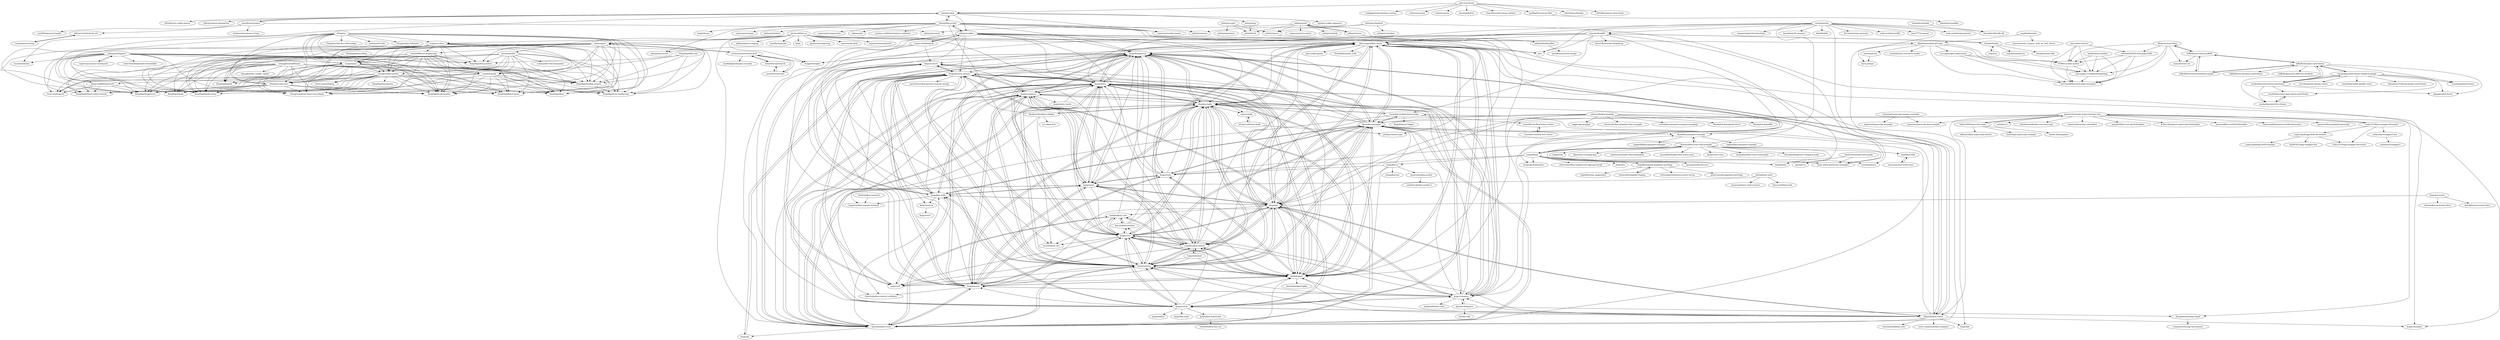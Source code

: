 digraph G {
"shama/gaze" -> "KingNigel/koa2-demo"
"shama/gaze" -> "KingNigel/nodejs-project"
"shama/gaze" -> "i5ting/mongoose-base-user-plugin"
"shama/gaze" -> "KingNigel/node-notes"
"shama/gaze" -> "KingNigel/commander"
"shama/gaze" -> "KingNigel/vue-stepbystep"
"shama/gaze" -> "KingNigel/koa"
"shama/gaze" -> "KingNigel/supertest"
"shama/gaze" -> "i5ting/ava-practice"
"shama/gaze" -> "KingNigel/http-poster"
"shama/gaze" -> "i5ting/nodejs-newbie"
"shama/gaze" -> "malun666/vue-stepbystep"
"shama/gaze" -> "moajs/moa2"
"shama/gaze" -> "xandeer/gank"
"shama/gaze" -> "orchestrator/orchestrator"
"alexmingoia/koa-router" -> "koajs/bodyparser"
"alexmingoia/koa-router" -> "koajs/static"
"alexmingoia/koa-router" -> "koajs/examples" ["e"=1]
"alexmingoia/koa-router" -> "dlau/koa-body"
"alexmingoia/koa-router" -> "koajs/koa" ["e"=1]
"alexmingoia/koa-router" -> "queckezz/koa-views"
"alexmingoia/koa-router" -> "guo-yu/koa-guide" ["e"=1]
"alexmingoia/koa-router" -> "koajs/jwt"
"alexmingoia/koa-router" -> "koajs/session"
"alexmingoia/koa-router" -> "rkusa/koa-passport"
"alexmingoia/koa-router" -> "tj/co" ["e"=1]
"alexmingoia/koa-router" -> "koajs/logger"
"alexmingoia/koa-router" -> "koajs/compose"
"alexmingoia/koa-router" -> "NodeRedis/node_redis" ["e"=1]
"alexmingoia/koa-router" -> "koajs/route"
"tj/consolidate.js" -> "queckezz/koa-views"
"tj/consolidate.js" -> "tj/ejs" ["e"=1]
"tj/consolidate.js" -> "paularmstrong/swig" ["e"=1]
"tj/consolidate.js" -> "tj/co" ["e"=1]
"tj/consolidate.js" -> "alexmingoia/koa-router"
"tj/consolidate.js" -> "isaacs/node-glob" ["e"=1]
"tj/consolidate.js" -> "tj/commander"
"tj/consolidate.js" -> "segmentio/metalsmith" ["e"=1]
"tj/consolidate.js" -> "koajs/static"
"tj/consolidate.js" -> "pillarjs/path-to-regexp" ["e"=1]
"tj/consolidate.js" -> "shama/gaze"
"tj/consolidate.js" -> "avajs/ava-docs"
"tj/consolidate.js" -> "mozilla/nunjucks" ["e"=1]
"tj/consolidate.js" -> "rvagg/through2" ["e"=1]
"tj/consolidate.js" -> "flipxfx/download-git-repo"
"kudos/koa-websocket" -> "b3nsn0w/koa-easy-ws"
"defunctzombie/node-url" -> "Gozala/querystring"
"ZijianHe/koa-router" -> "koajs/bodyparser"
"ZijianHe/koa-router" -> "koajs/router"
"ZijianHe/koa-router" -> "koajs/static"
"ZijianHe/koa-router" -> "koajs/session"
"ZijianHe/koa-router" -> "koajs/jwt"
"ZijianHe/koa-router" -> "dlau/koa-body"
"ZijianHe/koa-router" -> "queckezz/koa-views"
"ZijianHe/koa-router" -> "chenshenhai/koa2-note" ["e"=1]
"ZijianHe/koa-router" -> "koajs/cors"
"ZijianHe/koa-router" -> "koajs/compose"
"ZijianHe/koa-router" -> "koajs/logger"
"ZijianHe/koa-router" -> "koajs/examples" ["e"=1]
"ZijianHe/koa-router" -> "rkusa/koa-passport"
"ZijianHe/koa-router" -> "nuxt-community/koa-template" ["e"=1]
"ZijianHe/koa-router" -> "koajs/koa" ["e"=1]
"jshttp/http-errors" -> "jshttp/http-assert"
"jshttp/http-errors" -> "pillarjs/cookies"
"jshttp/http-errors" -> "express-validator/express-validator" ["e"=1]
"jshttp/http-errors" -> "hapijs/boom" ["e"=1]
"jshttp/http-errors" -> "koajs/cors"
"jshttp/http-errors" -> "expressjs/cookie-parser" ["e"=1]
"jshttp/http-errors" -> "koajs/bodyparser"
"jshttp/http-errors" -> "jshttp/statuses"
"jshttp/http-errors" -> "expressjs/morgan" ["e"=1]
"jshttp/http-errors" -> "alexmingoia/koa-router"
"jshttp/http-errors" -> "koajs/compose"
"jshttp/http-errors" -> "helmetjs/helmet" ["e"=1]
"jshttp/http-errors" -> "expressjs/compression" ["e"=1]
"jshttp/http-errors" -> "jshttp/cookie"
"jshttp/http-errors" -> "sideway/joi" ["e"=1]
"i5ting/vsc" -> "i5ting/nodejs-fullstack" ["e"=1]
"i5ting/vsc" -> "i5ting/nodejs-newbie"
"i5ting/vsc" -> "moajs/moa2"
"i5ting/vsc" -> "i5ting/mongoose-base-user-plugin"
"i5ting/vsc" -> "KingNigel/koa2-demo"
"i5ting/vsc" -> "i5ting/wechat-dev-with-nodejs" ["e"=1]
"i5ting/vsc" -> "KingNigel/node-notes"
"i5ting/vsc" -> "KingNigel/commander"
"i5ting/vsc" -> "i5ting/ava-practice"
"i5ting/vsc" -> "KingNigel/nodejs-project"
"i5ting/vsc" -> "avajs/ava-docs"
"i5ting/vsc" -> "nswbmw/N-club" ["e"=1]
"i5ting/vsc" -> "KingNigel/koa"
"i5ting/vsc" -> "KingNigel/supertest"
"i5ting/vsc" -> "KingNigel/vue-stepbystep"
"dead-horse/node-style-guide" -> "base-n/koa-generator-examples"
"dead-horse/node-style-guide" -> "iojs/iojs-cn" ["e"=1]
"pillarjs/router" -> "pillarjs/finalhandler"
"pillarjs/router" -> "pillarjs/send"
"koajs/static" -> "koajs/bodyparser"
"koajs/static" -> "koajs/mount"
"koajs/static" -> "queckezz/koa-views"
"koajs/static" -> "dlau/koa-body"
"koajs/static" -> "koajs/send"
"koajs/static" -> "alexmingoia/koa-router"
"koajs/static" -> "koajs/session"
"koajs/static" -> "koajs/compress"
"koajs/static" -> "koajs/logger"
"koajs/static" -> "koajs/jwt"
"koajs/static" -> "koajs/compose"
"koajs/static" -> "koajs/router"
"koajs/static" -> "koajs/generic-session"
"koajs/static" -> "ZijianHe/koa-router"
"koajs/static" -> "koajs/cors"
"koajs/jwt" -> "koajs/bodyparser"
"koajs/jwt" -> "rkusa/koa-passport"
"koajs/jwt" -> "koajs/session"
"koajs/jwt" -> "koajs/static"
"koajs/jwt" -> "dlau/koa-body"
"koajs/jwt" -> "alexmingoia/koa-router"
"koajs/jwt" -> "koajs/cors"
"koajs/jwt" -> "koajs/router"
"koajs/jwt" -> "venables/koa-helmet"
"koajs/jwt" -> "koajs/logger"
"koajs/jwt" -> "koajs/koa-redis"
"koajs/jwt" -> "koajs/compose"
"koajs/jwt" -> "ZijianHe/koa-router"
"koajs/jwt" -> "zadzbw/koa2-cors"
"koajs/jwt" -> "koajs/send"
"koajs/send" -> "koajs/static"
"koajs/send" -> "dlau/koa-body"
"koajs/send" -> "koajs/mount"
"koajs/send" -> "koajs/compress"
"koajs/send" -> "koajs/bodyparser"
"koajs/send" -> "koajs/session"
"koajs/send" -> "koajs/generic-session"
"koajs/send" -> "queckezz/koa-views"
"koajs/send" -> "koajs/koa-redis"
"koajs/send" -> "koajs/route"
"koajs/send" -> "koajs/cors"
"koajs/send" -> "koajs/logger"
"koajs/send" -> "koajs/jwt"
"normalize/mz" -> "kevinbeaty/any-promise"
"normalize/mz" -> "tj/co" ["e"=1]
"normalize/mz" -> "node-modules/urllib" ["e"=1]
"normalize/mz" -> "alexmingoia/koa-router"
"normalize/mz" -> "thenables/thenify-all"
"normalize/mz" -> "koajs/static"
"normalize/mz" -> "jmar777/suspend" ["e"=1]
"normalize/mz" -> "visionmedia/co" ["e"=1]
"normalize/mz" -> "node-modules/parameter" ["e"=1]
"normalize/mz" -> "zenparsing/es-function-bind" ["e"=1]
"normalize/mz" -> "tj/node-thunkify"
"normalize/mz" -> "kevinbeaty/fs-promise"
"normalize/mz" -> "queckezz/koa-views"
"normalize/mz" -> "babel/babili" ["e"=1]
"normalize/mz" -> "rkusa/koa-passport-example"
"rkusa/koa-passport" -> "rkusa/koa-passport-example"
"rkusa/koa-passport" -> "koajs/session"
"rkusa/koa-passport" -> "koajs/jwt"
"rkusa/koa-passport" -> "koajs/bodyparser"
"rkusa/koa-passport" -> "alexmingoia/koa-router"
"rkusa/koa-passport" -> "venables/koa-helmet"
"rkusa/koa-passport" -> "koajs/static"
"rkusa/koa-passport" -> "koajs/koa-redis"
"rkusa/koa-passport" -> "koajs/logger"
"rkusa/koa-passport" -> "koajs/cors"
"rkusa/koa-passport" -> "koajs/route"
"rkusa/koa-passport" -> "koajs/generic-session"
"rkusa/koa-passport" -> "dlau/koa-body"
"rkusa/koa-passport" -> "tunnckoCore/koa-better-body"
"rkusa/koa-passport" -> "queckezz/koa-views"
"luffyZh/next-antd-scaffold" -> "luffyZh/dynamic-antd-theme"
"luffyZh/next-antd-scaffold" -> "luffyZh/frontend-download-sample"
"luffyZh/next-antd-scaffold" -> "Weibozzz/next-blog"
"luffyZh/next-antd-scaffold" -> "minooo/react-ssr" ["e"=1]
"cojs/co-body" -> "stream-utils/raw-body"
"koajs/compress" -> "koajs/mount"
"koajs/compress" -> "koajs/logger"
"koajs/compress" -> "koajs/static"
"koajs/compress" -> "koajs/bodyparser"
"koajs/compress" -> "koajs/cors"
"koajs/compress" -> "koajs/compose"
"koajs/compress" -> "koajs/send"
"koajs/compress" -> "venables/koa-helmet"
"koajs/compress" -> "koajs/generic-session"
"koajs/compress" -> "koajs/session"
"koajs/compress" -> "koajs/koa-redis"
"koajs/compress" -> "koajs/convert"
"koajs/compress" -> "dlau/koa-body"
"koajs/compress" -> "cojs/co-body"
"koajs/compress" -> "koajs/static-cache"
"crypto-utils/keygrip" -> "pillarjs/cookies"
"crypto-utils/keygrip" -> "jshttp/http-assert"
"crypto-utils/keygrip" -> "koajs/convert"
"crypto-utils/keygrip" -> "koajs/mount"
"pillarjs/cookies" -> "crypto-utils/keygrip"
"pillarjs/cookies" -> "koajs/bodyparser"
"pillarjs/cookies" -> "koajs/session"
"pillarjs/cookies" -> "jshttp/http-errors"
"pillarjs/cookies" -> "koajs/logger"
"pillarjs/cookies" -> "koajs/static"
"pillarjs/cookies" -> "alexmingoia/koa-router"
"pillarjs/cookies" -> "queckezz/koa-views"
"pillarjs/cookies" -> "koajs/compose"
"pillarjs/cookies" -> "koajs/generic-session"
"pillarjs/cookies" -> "dlau/koa-body"
"pillarjs/cookies" -> "koajs/jwt"
"pillarjs/cookies" -> "koajs/router"
"pillarjs/cookies" -> "koajs/mount"
"pillarjs/cookies" -> "koajs/send"
"soygul/koan" -> "koajs/koala"
"soygul/koan" -> "dozoisch/koa-react-full-example"
"soygul/koan" -> "visionmedia/co" ["e"=1]
"soygul/koan" -> "gusnips/node-koa-mvc"
"soygul/koan" -> "koajs/koa.io"
"soygul/koan" -> "alexmingoia/koa-router"
"soygul/koan" -> "begriffs/angular-paginate-anything"
"soygul/koan" -> "koajs/route"
"soygul/koan" -> "koajs/api-boilerplate"
"soygul/koan" -> "base-n/koa-generator-examples"
"soygul/koan" -> "chrisveness/koa-sample-web-app-api-mysql"
"soygul/koan" -> "duojs/duo" ["e"=1]
"typeorm/typescript-express-example" -> "typeorm/typescript-example"
"typeorm/typescript-express-example" -> "typeorm/typescript-koa-example"
"pillarjs/send" -> "pillarjs/router"
"pillarjs/send" -> "jshttp/fresh"
"pillarjs/send" -> "jshttp/methods"
"pillarjs/send" -> "expressjs/serve-static" ["e"=1]
"pillarjs/send" -> "jshttp/type-is"
"pillarjs/send" -> "pillarjs/parseurl"
"pillarjs/send" -> "pillarjs/finalhandler"
"tj/node-delegates" -> "koajs/compose"
"tj/node-delegates" -> "tj/node-only"
"tj/node-delegates" -> "dougwilson/nodejs-depd"
"flipxfx/download-git-repo" -> "jrainlau/scion"
"flipxfx/download-git-repo" -> "Lzccug/ImageCompression"
"flipxfx/download-git-repo" -> "tj/co-prompt"
"flipxfx/download-git-repo" -> "herculesJS/herculex-appx-examples"
"flipxfx/download-git-repo" -> "xuyongsky123/uploadSingleImg"
"flipxfx/download-git-repo" -> "8788/vue-date-picker"
"flipxfx/download-git-repo" -> "yenshih/style-resources-loader"
"Talento90/typescript-node" -> "ddimaria/koa-typescript-starter"
"Talento90/typescript-node" -> "javieraviles/node-typescript-koa-rest"
"Talento90/typescript-node" -> "dwyl/hapi-typescript-example" ["e"=1]
"Talento90/typescript-node" -> "konfer-be/typeplate" ["e"=1]
"begriffs/angular-paginate-anything" -> "polo2ro/node-paginate-anything"
"begriffs/angular-paginate-anything" -> "begriffs/clean_pagination"
"begriffs/angular-paginate-anything" -> "brantwills/Angular-Paging"
"begriffs/angular-paginate-anything" -> "christopherthielen/ui-router-extras" ["e"=1]
"jshttp/on-finished" -> "dougwilson/nodejs-depd"
"jshttp/on-finished" -> "jshttp/statuses"
"jshttp/on-finished" -> "jshttp/type-is"
"jshttp/on-finished" -> "jshttp/on-headers"
"unshiftio/url-parse" -> "unshiftio/querystringify"
"unshiftio/url-parse" -> "sindresorhus/query-string" ["e"=1]
"unshiftio/url-parse" -> "defunctzombie/node-url"
"unshiftio/url-parse" -> "pillarjs/parseurl"
"unshiftio/url-parse" -> "jshttp/cookie"
"chentsulin/koa-graphql" -> "chentsulin/koa-graphql-relay-example"
"chentsulin/koa-graphql" -> "koajs/api-boilerplate"
"chentsulin/koa-graphql" -> "rkusa/koa-passport"
"chentsulin/koa-graphql" -> "entria/koa-passport-mongoose-graphql" ["e"=1]
"chentsulin/koa-graphql" -> "koajs/logger"
"chentsulin/koa-graphql" -> "RisingStack/graphql-server" ["e"=1]
"chentsulin/koa-graphql" -> "venables/koa-helmet"
"chentsulin/koa-graphql" -> "RisingStack/graffiti" ["e"=1]
"chentsulin/koa-graphql" -> "eggjs/egg-graphql" ["e"=1]
"chentsulin/koa-graphql" -> "koajs/jwt"
"koajs/compose" -> "koajs/static"
"koajs/compose" -> "koajs/compress"
"koajs/compose" -> "koajs/bodyparser"
"koajs/compose" -> "tj/node-delegates"
"koajs/compose" -> "koajs/mount"
"koajs/compose" -> "koajs/convert"
"koajs/compose" -> "alexmingoia/koa-router"
"koajs/compose" -> "koajs/jwt"
"koajs/compose" -> "koajs/session"
"koajs/compose" -> "koajs/logger"
"koajs/compose" -> "koajs/cors"
"koajs/compose" -> "dlau/koa-body"
"koajs/compose" -> "rkusa/koa-passport"
"koajs/compose" -> "koajs/router"
"koajs/compose" -> "webpack/loader-utils" ["e"=1]
"dozoisch/koa-react-full-example" -> "iam4x/isomorphic-flux-boilerplate" ["e"=1]
"dozoisch/koa-react-full-example" -> "rkusa/koa-passport-example"
"dozoisch/koa-react-full-example" -> "mezod/boilerplate-koa-redux-react"
"dozoisch/koa-react-full-example" -> "koajs/react-view"
"dozoisch/koa-react-full-example" -> "xiaokekeT/ddx"
"dozoisch/koa-react-full-example" -> "hung-phan/koa-react-isomorphic"
"dozoisch/koa-react-full-example" -> "koajs/koala"
"dozoisch/koa-react-full-example" -> "rkusa/koa-passport"
"dozoisch/koa-react-full-example" -> "gusnips/node-koa-mvc"
"dozoisch/koa-react-full-example" -> "choonkending/react-webpack-node" ["e"=1]
"dozoisch/koa-react-full-example" -> "base-n/koa-generator-examples"
"dozoisch/koa-react-full-example" -> "koajs/todo"
"dozoisch/koa-react-full-example" -> "soygul/koan"
"dozoisch/koa-react-full-example" -> "alexmingoia/koa-router"
"dozoisch/koa-react-full-example" -> "dlau/react-example-koa"
"koajs/generic-session" -> "koajs/koa-redis"
"koajs/generic-session" -> "koajs/convert"
"koajs/generic-session" -> "koajs/session"
"koajs/generic-session" -> "koajs/csrf"
"koajs/generic-session" -> "koajs/logger"
"koajs/generic-session" -> "koajs/static"
"koajs/generic-session" -> "evert0n/koa-cors"
"koajs/generic-session" -> "koajs/bodyparser"
"koajs/generic-session" -> "longztian/koa-session-minimal"
"koajs/generic-session" -> "pavelvlasov/koa-generic-session-mongo"
"koajs/generic-session" -> "koajs/ejs"
"koajs/generic-session" -> "koajs/compress"
"koajs/generic-session" -> "koajs/mount"
"koajs/generic-session" -> "koajs/onerror"
"koajs/generic-session" -> "koajs/send"
"rkusa/koa-passport-example" -> "rkusa/koa-passport"
"rkusa/koa-passport-example" -> "mapmeld/koa-passport-example"
"rkusa/koa-passport-example" -> "mjhea0/koa-passport-example"
"rkusa/koa-passport-example" -> "dozoisch/koa-react-full-example"
"super2god/egg-shell-decorators" -> "super2god/egg-shell-example"
"super2god/egg-shell-decorators" -> "Ysj291823/egg-swagger-doc"
"super2god/egg-shell-decorators" -> "Cody2333/egg-swagger-decorator"
"koajs/session" -> "koajs/koa-redis"
"koajs/session" -> "koajs/bodyparser"
"koajs/session" -> "koajs/static"
"koajs/session" -> "koajs/generic-session"
"koajs/session" -> "dlau/koa-body"
"koajs/session" -> "rkusa/koa-passport"
"koajs/session" -> "koajs/jwt"
"koajs/session" -> "koajs/logger"
"koajs/session" -> "alexmingoia/koa-router"
"koajs/session" -> "venables/koa-helmet"
"koajs/session" -> "koajs/cors"
"koajs/session" -> "queckezz/koa-views"
"koajs/session" -> "koajs/csrf"
"koajs/session" -> "koajs/compress"
"koajs/session" -> "koajs/send"
"pillarjs/multiparty" -> "expressjs/connect-multiparty"
"pillarjs/multiparty" -> "mscdex/busboy" ["e"=1]
"pillarjs/multiparty" -> "KingNigel/node"
"pillarjs/multiparty" -> "KingNigel/react-redux-tutorial"
"pillarjs/multiparty" -> "KingNigel/supertest"
"pillarjs/multiparty" -> "freeCena/zspeed"
"pillarjs/multiparty" -> "dingyong666/expressQ"
"pillarjs/multiparty" -> "i5ting/mongoose-base-user-plugin"
"pillarjs/multiparty" -> "KingNigel/koa2-demo"
"pillarjs/multiparty" -> "KingNigel/node-notes"
"pillarjs/multiparty" -> "KingNigel/commander"
"pillarjs/multiparty" -> "node-formidable/node-formidable"
"pillarjs/multiparty" -> "KingNigel/nodejs-project"
"pillarjs/multiparty" -> "KingNigel/http-poster"
"pillarjs/multiparty" -> "moajs/moa2"
"jshttp/cookie" -> "expressjs/cookie-parser" ["e"=1]
"jshttp/cookie" -> "tj/node-cookie-signature"
"jshttp/cookie" -> "pillarjs/cookies"
"jshttp/cookie" -> "jshttp/etag"
"jshttp/cookie" -> "nfriedly/set-cookie-parser"
"jshttp/cookie" -> "jshttp/http-errors"
"jshttp/cookie" -> "mscdex/busboy" ["e"=1]
"jshttp/cookie" -> "unshiftio/url-parse"
"jshttp/cookie" -> "jshttp/content-disposition"
"xiaokekeT/ddx" -> "wwsun/starter-node-react"
"mzohaibqc/antd-theme-webpack-plugin" -> "mzohaibqc/antd-theme-generator"
"mzohaibqc/antd-theme-webpack-plugin" -> "mzohaibqc/antd-live-theme"
"mzohaibqc/antd-theme-webpack-plugin" -> "mzohaibqc/react-app-rewire-antd-theme"
"mzohaibqc/antd-theme-webpack-plugin" -> "luffyZh/dynamic-antd-theme"
"mzohaibqc/antd-theme-webpack-plugin" -> "mzohaibqc/antd-amplify-react"
"mzohaibqc/antd-theme-webpack-plugin" -> "gzgogo/antd-theme" ["e"=1]
"mzohaibqc/antd-theme-webpack-plugin" -> "wuzekang/antd-theme"
"mzohaibqc/antd-theme-webpack-plugin" -> "chenshuai2144/umi-plugin-antd-theme"
"mzohaibqc/antd-theme-webpack-plugin" -> "ant-design/ant-design-colors" ["e"=1]
"dlau/koa-body" -> "koajs/bodyparser"
"dlau/koa-body" -> "koajs/static"
"dlau/koa-body" -> "koajs/session"
"dlau/koa-body" -> "alexmingoia/koa-router"
"dlau/koa-body" -> "koajs/send"
"dlau/koa-body" -> "koajs/jwt"
"dlau/koa-body" -> "tunnckoCore/koa-better-body"
"dlau/koa-body" -> "koajs/mount"
"dlau/koa-body" -> "queckezz/koa-views"
"dlau/koa-body" -> "koajs/logger"
"dlau/koa-body" -> "koajs/cors"
"dlau/koa-body" -> "koajs/router"
"dlau/koa-body" -> "venables/koa-helmet"
"dlau/koa-body" -> "cojs/co-body"
"dlau/koa-body" -> "RocksonZeta/koa-validate"
"moajs/moa2" -> "i5ting/ava-practice"
"moajs/moa2" -> "i5ting/mongoose-base-user-plugin"
"moajs/moa2" -> "KingNigel/koa2-demo"
"moajs/moa2" -> "KingNigel/koa"
"moajs/moa2" -> "KingNigel/supertest"
"moajs/moa2" -> "KingNigel/node-notes"
"moajs/moa2" -> "KingNigel/commander"
"moajs/moa2" -> "KingNigel/vue-stepbystep"
"moajs/moa2" -> "KingNigel/nodejs-project"
"moajs/moa2" -> "KingNigel/node"
"moajs/moa2" -> "KingNigel/react-redux-tutorial"
"moajs/moa2" -> "freeCena/zspeed"
"moajs/moa2" -> "freeCena/nodeblog"
"moajs/moa2" -> "KingNigel/gank"
"moajs/moa2" -> "i5ting/nodejs-newbie"
"nupthale/weinre" -> "jieyou/remote_inspect_web_on_real_device" ["e"=1]
"nupthale/weinre" -> "flipxfx/download-git-repo"
"koajs/mount" -> "koajs/static"
"koajs/mount" -> "koajs/compress"
"koajs/mount" -> "koajs/send"
"koajs/mount" -> "dlau/koa-body"
"koajs/mount" -> "koajs/route"
"koajs/mount" -> "koajs/compose"
"koajs/mount" -> "koajs/bodyparser"
"koajs/mount" -> "koajs/cors"
"koajs/mount" -> "koajs/generic-session"
"koajs/mount" -> "koajs/logger"
"koajs/mount" -> "koajs/convert"
"koajs/mount" -> "koajs/session"
"koajs/mount" -> "queckezz/koa-views"
"koajs/mount" -> "chentsulin/koa-context-validator"
"koajs/mount" -> "alexmingoia/koa-router"
"javieraviles/node-typescript-koa-rest" -> "typeorm/typescript-koa-example"
"javieraviles/node-typescript-koa-rest" -> "Cody2333/koa-swagger-decorator"
"javieraviles/node-typescript-koa-rest" -> "Talento90/typescript-node"
"javieraviles/node-typescript-koa-rest" -> "unix/koa-ts"
"javieraviles/node-typescript-koa-rest" -> "koajs/jwt"
"javieraviles/node-typescript-koa-rest" -> "johndatserakis/koa-vue-notes-api" ["e"=1]
"javieraviles/node-typescript-koa-rest" -> "typestack/routing-controllers" ["e"=1]
"javieraviles/node-typescript-koa-rest" -> "koajs/examples" ["e"=1]
"javieraviles/node-typescript-koa-rest" -> "rkusa/koa-passport"
"javieraviles/node-typescript-koa-rest" -> "posquit0/koa-rest-api-boilerplate" ["e"=1]
"javieraviles/node-typescript-koa-rest" -> "w3tecch/express-typescript-boilerplate" ["e"=1]
"javieraviles/node-typescript-koa-rest" -> "ZijianHe/koa-router"
"javieraviles/node-typescript-koa-rest" -> "jsnomad/koa-restful-boilerplate"
"javieraviles/node-typescript-koa-rest" -> "Kononnable/typeorm-model-generator" ["e"=1]
"javieraviles/node-typescript-koa-rest" -> "xpioneer/koa-graphql-typescript"
"Gozala/querystring" -> "defunctzombie/node-url"
"jshttp/accepts" -> "jshttp/negotiator"
"jshttp/accepts" -> "jshttp/fresh"
"jshttp/accepts" -> "jshttp/type-is"
"venables/koa-helmet" -> "koajs/session"
"venables/koa-helmet" -> "koajs/compress"
"venables/koa-helmet" -> "koajs/bodyparser"
"venables/koa-helmet" -> "koajs/cors"
"venables/koa-helmet" -> "rkusa/koa-passport"
"venables/koa-helmet" -> "koajs/logger"
"venables/koa-helmet" -> "koajs/csrf"
"venables/koa-helmet" -> "dlau/koa-body"
"venables/koa-helmet" -> "koajs/jwt"
"venables/koa-helmet" -> "zadzbw/koa2-cors"
"venables/koa-helmet" -> "koa-modules/multer"
"venables/koa-helmet" -> "koajs/static"
"venables/koa-helmet" -> "alexmingoia/koa-router"
"venables/koa-helmet" -> "koajs/ratelimit"
"venables/koa-helmet" -> "koajs/generic-session"
"brantwills/Angular-Paging" -> "begriffs/angular-paginate-anything"
"zadzbw/koa2-cors" -> "koa-modules/multer"
"zadzbw/koa2-cors" -> "evert0n/koa-cors"
"zadzbw/koa2-cors" -> "koajs/cors"
"zadzbw/koa2-cors" -> "queckezz/koa-views"
"zadzbw/koa2-cors" -> "koajs/bodyparser"
"zadzbw/koa2-cors" -> "venables/koa-helmet"
"malun666/vue-stepbystep" -> "KingNigel/vue-stepbystep"
"malun666/vue-stepbystep" -> "KingNigel/koa2-demo"
"malun666/vue-stepbystep" -> "KingNigel/nodejs-project"
"malun666/vue-stepbystep" -> "i5ting/mongoose-base-user-plugin"
"malun666/vue-stepbystep" -> "KingNigel/node-notes"
"malun666/vue-stepbystep" -> "KingNigel/commander"
"malun666/vue-stepbystep" -> "i5ting/ava-practice"
"malun666/vue-stepbystep" -> "KingNigel/koa"
"malun666/vue-stepbystep" -> "KingNigel/supertest"
"malun666/vue-stepbystep" -> "xandeer/gank"
"malun666/vue-stepbystep" -> "KingNigel/gank"
"malun666/vue-stepbystep" -> "moajs/moa2"
"malun666/vue-stepbystep" -> "KingNigel/http-poster"
"malun666/vue-stepbystep" -> "i5ting/nodejs-newbie"
"malun666/vue-stepbystep" -> "KingNigel/node"
"koajs/ejs" -> "koajs/generic-session"
"queckezz/koa-views" -> "koajs/static"
"queckezz/koa-views" -> "koajs/bodyparser"
"queckezz/koa-views" -> "alexmingoia/koa-router"
"queckezz/koa-views" -> "dlau/koa-body"
"queckezz/koa-views" -> "koajs/session"
"queckezz/koa-views" -> "koajs/ejs"
"queckezz/koa-views" -> "koajs/send"
"queckezz/koa-views" -> "koajs/mount"
"queckezz/koa-views" -> "rkusa/koa-passport"
"queckezz/koa-views" -> "zadzbw/koa2-cors"
"queckezz/koa-views" -> "koajs/logger"
"queckezz/koa-views" -> "tunnckoCore/koa-better-body"
"queckezz/koa-views" -> "koajs/generic-session"
"queckezz/koa-views" -> "koajs/koa-redis"
"queckezz/koa-views" -> "koajs/compress"
"KingNigel/fast-init" -> "KingNigel/http-poster"
"KingNigel/fast-init" -> "KingNigel/nodejs-project"
"KingNigel/fast-init" -> "xandeer/gank"
"KingNigel/fast-init" -> "KingNigel/vue-stepbystep"
"koajs/bodyparser" -> "koajs/static"
"koajs/bodyparser" -> "alexmingoia/koa-router"
"koajs/bodyparser" -> "dlau/koa-body"
"koajs/bodyparser" -> "koajs/cors"
"koajs/bodyparser" -> "koajs/session"
"koajs/bodyparser" -> "koajs/router"
"koajs/bodyparser" -> "koajs/jwt"
"koajs/bodyparser" -> "koajs/logger"
"koajs/bodyparser" -> "queckezz/koa-views"
"koajs/bodyparser" -> "koajs/compress"
"koajs/bodyparser" -> "ZijianHe/koa-router"
"koajs/bodyparser" -> "rkusa/koa-passport"
"koajs/bodyparser" -> "koajs/compose"
"koajs/bodyparser" -> "koajs/convert"
"koajs/bodyparser" -> "venables/koa-helmet"
"koajs/convert" -> "koajs/generic-session"
"koajs/convert" -> "koajs/koa-redis"
"koajs/convert" -> "koajs/csrf"
"koajs/koa-redis" -> "koajs/generic-session"
"koajs/koa-redis" -> "koajs/session"
"koajs/koa-redis" -> "koajs/convert"
"koajs/koa-redis" -> "koajs/csrf"
"koajs/koa-redis" -> "rkusa/koa-passport"
"koajs/koa-redis" -> "koajs/onerror"
"koajs/koa-redis" -> "koajs/static"
"koajs/koa-redis" -> "longztian/koa-session-minimal"
"koajs/koa-redis" -> "koajs/bodyparser"
"koajs/koa-redis" -> "koajs/compress"
"koajs/koa-redis" -> "koajs/send"
"koajs/koa-redis" -> "koajs/jwt"
"koajs/onerror" -> "koajs/error"
"koajs/router" -> "koajs/bodyparser"
"koajs/router" -> "ZijianHe/koa-router"
"koajs/router" -> "koajs/static"
"koajs/router" -> "dlau/koa-body"
"koajs/router" -> "koajs/jwt"
"koajs/router" -> "koajs/session"
"koajs/router" -> "koajs/cors"
"koajs/router" -> "koajs/multer"
"koajs/router" -> "koajs/compress"
"koajs/router" -> "koajs/koa-body"
"koajs/router" -> "koajs/compose"
"koajs/router" -> "venables/koa-helmet"
"koajs/router" -> "koajs/logger"
"koajs/router" -> "koajs/mount"
"koajs/router" -> "kudos/koa-websocket"
"tj/commander" -> "i5ting/mongoose-base-user-plugin"
"tj/commander" -> "KingNigel/koa2-demo"
"tj/commander" -> "commander-rb/commander" ["e"=1]
"tj/commander" -> "KingNigel/node-notes"
"tj/commander" -> "KingNigel/commander"
"tj/commander" -> "KingNigel/koa"
"tj/commander" -> "KingNigel/supertest"
"tj/commander" -> "KingNigel/nodejs-project"
"tj/commander" -> "i5ting/ava-practice"
"tj/commander" -> "KingNigel/vue-stepbystep"
"tj/commander" -> "KingNigel/http-poster"
"tj/commander" -> "i5ting/nodejs-newbie"
"tj/commander" -> "KingNigel/node"
"tj/commander" -> "KingNigel/react-redux-tutorial"
"tj/commander" -> "moajs/moa2"
"mzohaibqc/antd-theme-generator" -> "mzohaibqc/antd-theme-webpack-plugin"
"mzohaibqc/antd-theme-generator" -> "mzohaibqc/antd-live-theme"
"mzohaibqc/antd-theme-generator" -> "luffyZh/dynamic-antd-theme"
"mzohaibqc/antd-theme-generator" -> "gzgogo/antd-theme" ["e"=1]
"mzohaibqc/antd-theme-generator" -> "mzohaibqc/react-app-rewire-antd-theme"
"dougwilson/nodejs-depd" -> "component/merge-descriptors"
"jshttp/type-is" -> "jshttp/content-type"
"piuccio/cowsay" -> "tnalpgge/rank-amateur-cowsay"
"piuccio/cowsay" -> "schacon/cowsay"
"piuccio/cowsay" -> "sckott/cowsay"
"piuccio/cowsay" -> "busyloop/lolcat" ["e"=1]
"piuccio/cowsay" -> "VaasuDevanS/cowsay-python"
"piuccio/cowsay" -> "paulkaefer/cowsay-files"
"piuccio/cowsay" -> "robertboloc/lolcatjs"
"piuccio/cowsay" -> "jshttp/cookie"
"piuccio/cowsay" -> "nfriedly/express-slow-down" ["e"=1]
"luffyZh/frontend-download-sample" -> "luffyZh/next-antd-scaffold"
"luffyZh/frontend-download-sample" -> "luffyZh/dynamic-antd-theme"
"ydcss/ydui-district" -> "herculesJS/herculex-appx-examples"
"ydcss/ydui-district" -> "xuyongsky123/uploadSingleImg"
"ydcss/ydui-district" -> "8788/vue-date-picker"
"ydcss/ydui-district" -> "chenbin92/ES6-with-gulp-build"
"RocksonZeta/koa-validate" -> "dlau/koa-body"
"RocksonZeta/koa-validate" -> "evert0n/koa-cors"
"RocksonZeta/koa-validate" -> "koajs/generic-session"
"RocksonZeta/koa-validate" -> "chentsulin/koa-context-validator"
"RocksonZeta/koa-validate" -> "a-s-o/koa-docs"
"koajs/ratelimit" -> "koajs/csrf"
"koajs/ratelimit" -> "koajs/logger"
"koajs/ratelimit" -> "koajs/session"
"koajs/ratelimit" -> "venables/koa-helmet"
"Cody2333/koa-swagger-decorator" -> "Cody2333/egg-swagger-decorator"
"Cody2333/koa-swagger-decorator" -> "javieraviles/node-typescript-koa-rest"
"Cody2333/koa-swagger-decorator" -> "super2god/egg-shell-decorators"
"Cody2333/koa-swagger-decorator" -> "carlansley/swagger2-koa"
"koajs/route" -> "koajs/mount"
"koajs/route" -> "rkusa/koa-passport"
"koajs/route" -> "koajs/logger"
"koajs/route" -> "alexmingoia/koa-router"
"koajs/route" -> "koajs/send"
"koajs/route" -> "koajs/bodyparser"
"koajs/route" -> "rkusa/koa-passport-example"
"koajs/route" -> "dlau/koa-body"
"koajs/route" -> "koajs/static"
"luffyZh/dynamic-antd-theme" -> "luffyZh/mini-dynamic-antd-theme"
"luffyZh/dynamic-antd-theme" -> "luffyZh/next-antd-scaffold"
"luffyZh/dynamic-antd-theme" -> "luffyZh/frontend-download-sample"
"luffyZh/dynamic-antd-theme" -> "mzohaibqc/antd-theme-generator"
"luffyZh/dynamic-antd-theme" -> "mzohaibqc/antd-theme-webpack-plugin"
"luffyZh/dynamic-antd-theme" -> "wuzekang/antd-theme"
"luffyZh/dynamic-antd-theme" -> "luffyZh/generate-effective-desktop"
"luffyZh/dynamic-antd-theme" -> "gzgogo/antd-theme" ["e"=1]
"thunks/thunks" -> "toajs/toa"
"thunks/thunks" -> "tj/node-thunkify"
"thunks/thunks" -> "teambition/then.js" ["e"=1]
"thunks/thunks" -> "thunks/thunk-redis"
"tj/node-thunkify" -> "thunks/thunks"
"tj/node-thunkify" -> "tj/co" ["e"=1]
"tj/node-thunkify" -> "tunnckoCore/koa-better-body"
"tj/node-thunkify" -> "koajs/generic-session"
"tj/node-thunkify" -> "bnoordhuis/node-heapdump" ["e"=1]
"tj/node-thunkify" -> "alexmingoia/koa-router"
"tj/node-thunkify" -> "koajs/koala"
"tj/node-thunkify" -> "rvagg/through2" ["e"=1]
"tj/node-thunkify" -> "dlau/koa-body"
"tj/node-thunkify" -> "base-n/koa-generator-examples"
"wwsun/starter-node-react" -> "xiaokekeT/ddx"
"zhangjh/islandBeauty" -> "KingNigel/koa2-demo"
"zhangjh/islandBeauty" -> "KingNigel/nodejs-project"
"zhangjh/islandBeauty" -> "KingNigel/vue-stepbystep"
"zhangjh/islandBeauty" -> "xandeer/gank"
"zhangjh/islandBeauty" -> "i5ting/mongoose-base-user-plugin"
"zhangjh/islandBeauty" -> "KingNigel/node-notes"
"zhangjh/islandBeauty" -> "KingNigel/commander"
"zhangjh/islandBeauty" -> "KingNigel/gank"
"zhangjh/islandBeauty" -> "KingNigel/koa"
"zhangjh/islandBeauty" -> "KingNigel/supertest"
"zhangjh/islandBeauty" -> "zhangjh/node_tumblr_spider"
"zhangjh/islandBeauty" -> "i5ting/ava-practice"
"zhangjh/islandBeauty" -> "KingNigel/node"
"zhangjh/islandBeauty" -> "KingNigel/react-redux-tutorial"
"zhangjh/islandBeauty" -> "freeCena/zspeed"
"koa-modules/multer" -> "koajs/bodyparser"
"koa-modules/multer" -> "koajs/cors"
"koa-modules/multer" -> "zadzbw/koa2-cors"
"koa-modules/multer" -> "dlau/koa-body"
"Lzccug/ImageCompression" -> "xuyongsky123/uploadSingleImg"
"Lzccug/ImageCompression" -> "herculesJS/herculex-appx-examples"
"Lzccug/ImageCompression" -> "8788/vue-date-picker"
"mattstyles/koa-socket" -> "ambelovsky/koa-socket-2"
"Secbone/koa-session2" -> "longztian/koa-session-minimal"
"koajs/logger" -> "koajs/compress"
"koajs/logger" -> "koajs/bodyparser"
"koajs/logger" -> "koajs/cors"
"koajs/logger" -> "koajs/static"
"koajs/logger" -> "koajs/generic-session"
"koajs/logger" -> "koajs/session"
"koajs/logger" -> "koajs/convert"
"koajs/logger" -> "alexmingoia/koa-router"
"koajs/logger" -> "koajs/csrf"
"koajs/logger" -> "dlau/koa-body"
"koajs/logger" -> "venables/koa-helmet"
"koajs/logger" -> "rkusa/koa-passport"
"koajs/logger" -> "dominhhai/koa-log4js"
"koajs/logger" -> "koajs/route"
"koajs/logger" -> "koajs/mount"
"Weibozzz/next-blog" -> "luffyZh/next-antd-scaffold"
"Weibozzz/next-blog" -> "herculesJS/herculex-appx-examples"
"Weibozzz/next-blog" -> "xuyongsky123/uploadSingleImg"
"Weibozzz/next-blog" -> "minooo/react-ssr" ["e"=1]
"Weibozzz/next-blog" -> "8788/vue-date-picker"
"Weibozzz/next-blog" -> "chenbin92/ES6-with-gulp-build"
"tunnckoCore/koa-better-body" -> "dlau/koa-body"
"tunnckoCore/koa-better-body" -> "tunnckoCore/koa-better-router"
"tunnckoCore/koa-better-body" -> "chentsulin/koa-context-validator"
"tunnckoCore/koa-better-body" -> "rkusa/koa-passport"
"tunnckoCore/koa-better-body" -> "koajs/bunyan-logger"
"lmtdit/demo-builder" -> "herculesJS/herculex-appx-examples"
"lmtdit/demo-builder" -> "xuyongsky123/uploadSingleImg"
"lmtdit/demo-builder" -> "8788/vue-date-picker"
"i5ting/nodejs-newbie" -> "i5ting/mongoose-base-user-plugin"
"i5ting/nodejs-newbie" -> "KingNigel/koa2-demo"
"i5ting/nodejs-newbie" -> "KingNigel/koa"
"i5ting/nodejs-newbie" -> "KingNigel/supertest"
"i5ting/nodejs-newbie" -> "KingNigel/node-notes"
"i5ting/nodejs-newbie" -> "KingNigel/commander"
"i5ting/nodejs-newbie" -> "i5ting/ava-practice"
"i5ting/nodejs-newbie" -> "KingNigel/node"
"i5ting/nodejs-newbie" -> "KingNigel/react-redux-tutorial"
"i5ting/nodejs-newbie" -> "freeCena/zspeed"
"i5ting/nodejs-newbie" -> "KingNigel/vue-stepbystep"
"i5ting/nodejs-newbie" -> "KingNigel/nodejs-project"
"i5ting/nodejs-newbie" -> "freeCena/nodeblog"
"i5ting/nodejs-newbie" -> "KingNigel/mongoose"
"i5ting/nodejs-newbie" -> "dingyong666/expressQ"
"KingNigel/nodejs-project" -> "KingNigel/vue-stepbystep"
"koajs/cors" -> "koajs/bodyparser"
"koajs/cors" -> "koajs/logger"
"koajs/cors" -> "koajs/compress"
"koajs/cors" -> "koajs/session"
"koajs/cors" -> "koajs/static"
"koajs/cors" -> "koajs/jwt"
"koajs/cors" -> "venables/koa-helmet"
"koajs/cors" -> "koajs/csrf"
"koajs/cors" -> "koa-modules/multer"
"koajs/cors" -> "dlau/koa-body"
"koajs/cors" -> "rkusa/koa-passport"
"koajs/cors" -> "koajs/mount"
"koajs/cors" -> "evert0n/koa-cors"
"koajs/cors" -> "zadzbw/koa2-cors"
"koajs/cors" -> "koajs/router"
"koajs/koa.io" -> "mattstyles/koa-socket"
"koajs/koa.io" -> "stiang/koa-jwt"
"koajs/koa.io" -> "koajs/logger"
"koajs/koa.io" -> "rkusa/koa-passport"
"koajs/koa.io" -> "koajs/mount"
"koajs/koa.io" -> "koajs/route"
"paulkaefer/cowsay-files" -> "bkendzior/cowfiles"
"jshttp/etag" -> "jshttp/fresh"
"jshttp/basic-auth" -> "expressjs/basic-auth-connect"
"jshttp/basic-auth" -> "http-auth/http-auth"
"jshttp/basic-auth" -> "koajs/send"
"wearefractal/vinyl-fs" -> "wearefractal/vinyl"
"wearefractal/vinyl-fs" -> "orchestrator/orchestrator"
"8788/vue-date-picker" -> "herculesJS/herculex-appx-examples"
"8788/vue-date-picker" -> "xuyongsky123/uploadSingleImg"
"jrainlau/scion" -> "tj/co-prompt"
"chenbin92/ES6-with-gulp-build" -> "herculesJS/herculex-appx-examples"
"chenbin92/ES6-with-gulp-build" -> "xuyongsky123/uploadSingleImg"
"chenbin92/ES6-with-gulp-build" -> "8788/vue-date-picker"
"expressjs/connect-multiparty" -> "pillarjs/multiparty"
"koajs/static-cache" -> "koajs/static"
"koajs/csrf" -> "koajs/generic-session"
"koajs/csrf" -> "koajs/convert"
"koajs/csrf" -> "koajs/koa-redis"
"wearefractal/vinyl" -> "wearefractal/vinyl-fs"
"wearefractal/vinyl" -> "orchestrator/orchestrator"
"orchestrator/orchestrator" -> "wearefractal/vinyl-fs"
"orchestrator/orchestrator" -> "wearefractal/vinyl"
"orchestrator/orchestrator" -> "markdalgleish/gulp-coveralls"
"orchestrator/orchestrator" -> "shama/gaze"
"orchestrator/orchestrator" -> "rvagg/through2" ["e"=1]
"mzohaibqc/antd-live-theme" -> "mzohaibqc/react-app-rewire-antd-theme"
"avajs/ava-docs" -> "KingNigel/koa2-demo"
"avajs/ava-docs" -> "KingNigel/nodejs-project"
"avajs/ava-docs" -> "KingNigel/vue-stepbystep"
"avajs/ava-docs" -> "i5ting/mongoose-base-user-plugin"
"avajs/ava-docs" -> "KingNigel/node-notes"
"avajs/ava-docs" -> "KingNigel/commander"
"avajs/ava-docs" -> "KingNigel/koa"
"avajs/ava-docs" -> "KingNigel/supertest"
"avajs/ava-docs" -> "i5ting/nodejs-newbie"
"avajs/ava-docs" -> "i5ting/ava-practice"
"avajs/ava-docs" -> "KingNigel/http-poster"
"avajs/ava-docs" -> "xandeer/gank"
"avajs/ava-docs" -> "malun666/vue-stepbystep"
"avajs/ava-docs" -> "moajs/moa2"
"avajs/ava-docs" -> "KingNigel/gank"
"xandeer/gank" -> "KingNigel/koa2-demo"
"xandeer/gank" -> "KingNigel/gank"
"xandeer/gank" -> "KingNigel/vue-stepbystep"
"xandeer/gank" -> "i5ting/mongoose-base-user-plugin"
"xandeer/gank" -> "KingNigel/nodejs-project"
"xandeer/gank" -> "KingNigel/koa"
"xandeer/gank" -> "KingNigel/supertest"
"xandeer/gank" -> "KingNigel/node-notes"
"xandeer/gank" -> "KingNigel/commander"
"koajs/joi-router" -> "chuyik/koa-joi-router-docs"
"koajs/joi-router" -> "o2team/koa-joi-router-docs"
"koajs/joi-router" -> "koajs/jwt"
"dingyong666/expressQ" -> "KingNigel/node"
"dingyong666/expressQ" -> "KingNigel/react-redux-tutorial"
"dingyong666/expressQ" -> "KingNigel/supertest"
"dingyong666/expressQ" -> "freeCena/zspeed"
"stream-utils/raw-body" -> "cojs/co-body"
"stream-utils/raw-body" -> "jshttp/content-type"
"toajs/toa" -> "thunks/thunks"
"mzohaibqc/react-app-rewire-antd-theme" -> "mzohaibqc/antd-live-theme"
"tunnckoCore/koa-better-router" -> "tunnckoCore/koa-rest-router"
"tunnckoCore/koa-rest-router" -> "tunnckoCore/koa-better-router"
"KingNigel/microblog" -> "KingNigel/node-notes"
"KingNigel/microblog" -> "KingNigel/http-poster"
"pillarjs/finalhandler" -> "jaredhanson/utils-merge"
"thenables/thenify" -> "thenables/thenify-all"
"i5ting/ava-practice" -> "i5ting/mongoose-base-user-plugin"
"i5ting/ava-practice" -> "KingNigel/koa2-demo"
"i5ting/ava-practice" -> "KingNigel/koa"
"i5ting/ava-practice" -> "KingNigel/supertest"
"i5ting/ava-practice" -> "KingNigel/node-notes"
"i5ting/ava-practice" -> "KingNigel/commander"
"i5ting/ava-practice" -> "KingNigel/node"
"i5ting/ava-practice" -> "KingNigel/react-redux-tutorial"
"carlansley/swagger2-koa" -> "carlansley/swagger2"
"xuyongsky123/uploadSingleImg" -> "herculesJS/herculex-appx-examples"
"shama/gaze" ["l"="22.681,-35.186"]
"KingNigel/koa2-demo" ["l"="22.653,-35.167"]
"KingNigel/nodejs-project" ["l"="22.65,-35.178"]
"i5ting/mongoose-base-user-plugin" ["l"="22.647,-35.165"]
"KingNigel/node-notes" ["l"="22.643,-35.175"]
"KingNigel/commander" ["l"="22.65,-35.17"]
"KingNigel/vue-stepbystep" ["l"="22.657,-35.171"]
"KingNigel/koa" ["l"="22.658,-35.165"]
"KingNigel/supertest" ["l"="22.643,-35.168"]
"i5ting/ava-practice" ["l"="22.653,-35.157"]
"KingNigel/http-poster" ["l"="22.654,-35.187"]
"i5ting/nodejs-newbie" ["l"="22.642,-35.157"]
"malun666/vue-stepbystep" ["l"="22.667,-35.17"]
"moajs/moa2" ["l"="22.635,-35.164"]
"xandeer/gank" ["l"="22.661,-35.18"]
"orchestrator/orchestrator" ["l"="22.673,-35.251"]
"alexmingoia/koa-router" ["l"="22.983,-35.019"]
"koajs/bodyparser" ["l"="22.947,-34.991"]
"koajs/static" ["l"="22.92,-35.009"]
"koajs/examples" ["l"="11.343,-6.896"]
"dlau/koa-body" ["l"="22.931,-35.017"]
"koajs/koa" ["l"="25.188,-34.561"]
"queckezz/koa-views" ["l"="22.916,-35.031"]
"guo-yu/koa-guide" ["l"="11.359,-6.969"]
"koajs/jwt" ["l"="22.927,-34.983"]
"koajs/session" ["l"="22.941,-35.009"]
"rkusa/koa-passport" ["l"="22.958,-35.023"]
"tj/co" ["l"="25.065,-34.509"]
"koajs/logger" ["l"="22.958,-35.008"]
"koajs/compose" ["l"="22.952,-34.971"]
"NodeRedis/node_redis" ["l"="25.286,-34.578"]
"koajs/route" ["l"="22.992,-35.037"]
"tj/consolidate.js" ["l"="22.76,-35.086"]
"tj/ejs" ["l"="25.097,-34.699"]
"paularmstrong/swig" ["l"="11.771,-32.082"]
"isaacs/node-glob" ["l"="24.847,-34.55"]
"tj/commander" ["l"="22.675,-35.156"]
"segmentio/metalsmith" ["l"="10.684,-34.091"]
"pillarjs/path-to-regexp" ["l"="25.964,-26.705"]
"avajs/ava-docs" ["l"="22.662,-35.145"]
"mozilla/nunjucks" ["l"="26.319,-27.024"]
"rvagg/through2" ["l"="11.904,-30.171"]
"flipxfx/download-git-repo" ["l"="22.541,-35.05"]
"kudos/koa-websocket" ["l"="22.82,-34.944"]
"b3nsn0w/koa-easy-ws" ["l"="22.78,-34.933"]
"defunctzombie/node-url" ["l"="23.196,-34.755"]
"Gozala/querystring" ["l"="23.218,-34.735"]
"ZijianHe/koa-router" ["l"="22.919,-34.962"]
"koajs/router" ["l"="22.905,-34.975"]
"chenshenhai/koa2-note" ["l"="11.418,-6.743"]
"koajs/cors" ["l"="22.912,-34.995"]
"nuxt-community/koa-template" ["l"="14.342,-8.935"]
"jshttp/http-errors" ["l"="23.011,-34.928"]
"jshttp/http-assert" ["l"="23.049,-34.933"]
"pillarjs/cookies" ["l"="22.982,-34.974"]
"express-validator/express-validator" ["l"="25.368,-34.741"]
"hapijs/boom" ["l"="12.899,-32.007"]
"expressjs/cookie-parser" ["l"="25.251,-34.805"]
"jshttp/statuses" ["l"="23.014,-34.847"]
"expressjs/morgan" ["l"="25.247,-34.717"]
"helmetjs/helmet" ["l"="25.316,-34.702"]
"expressjs/compression" ["l"="25.21,-34.745"]
"jshttp/cookie" ["l"="23.105,-34.865"]
"sideway/joi" ["l"="25.436,-34.728"]
"i5ting/vsc" ["l"="22.631,-35.146"]
"i5ting/nodejs-fullstack" ["l"="11.371,-7.053"]
"i5ting/wechat-dev-with-nodejs" ["l"="11.254,-7.207"]
"nswbmw/N-club" ["l"="11.286,-7.188"]
"dead-horse/node-style-guide" ["l"="23.153,-35.15"]
"base-n/koa-generator-examples" ["l"="23.087,-35.112"]
"iojs/iojs-cn" ["l"="13.976,-6.392"]
"pillarjs/router" ["l"="23.095,-34.675"]
"pillarjs/finalhandler" ["l"="23.114,-34.656"]
"pillarjs/send" ["l"="23.099,-34.704"]
"koajs/mount" ["l"="22.966,-35"]
"koajs/send" ["l"="22.946,-35.028"]
"koajs/compress" ["l"="22.931,-35"]
"koajs/generic-session" ["l"="22.948,-35.042"]
"venables/koa-helmet" ["l"="22.908,-35.018"]
"koajs/koa-redis" ["l"="22.935,-35.037"]
"zadzbw/koa2-cors" ["l"="22.884,-35.008"]
"normalize/mz" ["l"="22.928,-35.103"]
"kevinbeaty/any-promise" ["l"="22.883,-35.134"]
"node-modules/urllib" ["l"="23.257,13.728"]
"thenables/thenify-all" ["l"="22.896,-35.158"]
"jmar777/suspend" ["l"="11.874,-31.83"]
"visionmedia/co" ["l"="11.732,-32.009"]
"node-modules/parameter" ["l"="23.259,13.782"]
"zenparsing/es-function-bind" ["l"="28.497,-32.208"]
"tj/node-thunkify" ["l"="22.991,-35.099"]
"kevinbeaty/fs-promise" ["l"="22.913,-35.142"]
"babel/babili" ["l"="25.476,-26.665"]
"rkusa/koa-passport-example" ["l"="23.01,-35.071"]
"tunnckoCore/koa-better-body" ["l"="22.915,-35.064"]
"luffyZh/next-antd-scaffold" ["l"="22.366,-35.036"]
"luffyZh/dynamic-antd-theme" ["l"="22.313,-35.029"]
"luffyZh/frontend-download-sample" ["l"="22.339,-35.036"]
"Weibozzz/next-blog" ["l"="22.426,-35.042"]
"minooo/react-ssr" ["l"="11.072,-6.939"]
"cojs/co-body" ["l"="22.958,-34.925"]
"stream-utils/raw-body" ["l"="22.982,-34.871"]
"koajs/convert" ["l"="22.967,-35.034"]
"koajs/static-cache" ["l"="22.855,-34.989"]
"crypto-utils/keygrip" ["l"="23.02,-34.967"]
"soygul/koan" ["l"="23.085,-35.064"]
"koajs/koala" ["l"="23.043,-35.109"]
"dozoisch/koa-react-full-example" ["l"="23.067,-35.093"]
"gusnips/node-koa-mvc" ["l"="23.109,-35.083"]
"koajs/koa.io" ["l"="23.045,-35.023"]
"begriffs/angular-paginate-anything" ["l"="23.205,-35.083"]
"koajs/api-boilerplate" ["l"="23.09,-35.029"]
"chrisveness/koa-sample-web-app-api-mysql" ["l"="23.149,-35.06"]
"duojs/duo" ["l"="10.395,-33.911"]
"typeorm/typescript-express-example" ["l"="22.707,-34.831"]
"typeorm/typescript-example" ["l"="22.677,-34.812"]
"typeorm/typescript-koa-example" ["l"="22.761,-34.858"]
"jshttp/fresh" ["l"="23.082,-34.738"]
"jshttp/methods" ["l"="23.137,-34.688"]
"expressjs/serve-static" ["l"="25.215,-34.851"]
"jshttp/type-is" ["l"="23.039,-34.752"]
"pillarjs/parseurl" ["l"="23.131,-34.747"]
"tj/node-delegates" ["l"="22.944,-34.891"]
"tj/node-only" ["l"="22.931,-34.857"]
"dougwilson/nodejs-depd" ["l"="22.956,-34.816"]
"jrainlau/scion" ["l"="22.513,-35.075"]
"Lzccug/ImageCompression" ["l"="22.5,-35.047"]
"tj/co-prompt" ["l"="22.537,-35.077"]
"herculesJS/herculex-appx-examples" ["l"="22.483,-35.04"]
"xuyongsky123/uploadSingleImg" ["l"="22.479,-35.049"]
"8788/vue-date-picker" ["l"="22.473,-35.042"]
"yenshih/style-resources-loader" ["l"="22.56,-35.024"]
"Talento90/typescript-node" ["l"="22.855,-34.857"]
"ddimaria/koa-typescript-starter" ["l"="22.857,-34.826"]
"javieraviles/node-typescript-koa-rest" ["l"="22.849,-34.895"]
"dwyl/hapi-typescript-example" ["l"="13.007,-31.909"]
"konfer-be/typeplate" ["l"="27.224,-35.907"]
"polo2ro/node-paginate-anything" ["l"="23.22,-35.103"]
"begriffs/clean_pagination" ["l"="23.232,-35.069"]
"brantwills/Angular-Paging" ["l"="23.245,-35.092"]
"christopherthielen/ui-router-extras" ["l"="30.733,-31.908"]
"jshttp/on-finished" ["l"="22.998,-34.786"]
"jshttp/on-headers" ["l"="22.982,-34.753"]
"unshiftio/url-parse" ["l"="23.148,-34.802"]
"unshiftio/querystringify" ["l"="23.184,-34.791"]
"sindresorhus/query-string" ["l"="25.893,-26.474"]
"chentsulin/koa-graphql" ["l"="23.019,-35.003"]
"chentsulin/koa-graphql-relay-example" ["l"="23.073,-34.981"]
"entria/koa-passport-mongoose-graphql" ["l"="13.099,-45.869"]
"RisingStack/graphql-server" ["l"="30.851,-34.069"]
"RisingStack/graffiti" ["l"="30.909,-34.094"]
"eggjs/egg-graphql" ["l"="23.191,13.779"]
"webpack/loader-utils" ["l"="23.085,-33.744"]
"iam4x/isomorphic-flux-boilerplate" ["l"="28.72,-32.027"]
"mezod/boilerplate-koa-redux-react" ["l"="23.109,-35.133"]
"koajs/react-view" ["l"="23.142,-35.105"]
"xiaokekeT/ddx" ["l"="23.111,-35.162"]
"hung-phan/koa-react-isomorphic" ["l"="23.078,-35.142"]
"choonkending/react-webpack-node" ["l"="28.668,-31.998"]
"koajs/todo" ["l"="23.118,-35.111"]
"dlau/react-example-koa" ["l"="23.067,-35.121"]
"koajs/csrf" ["l"="22.929,-35.05"]
"evert0n/koa-cors" ["l"="22.86,-35.025"]
"longztian/koa-session-minimal" ["l"="22.967,-35.082"]
"pavelvlasov/koa-generic-session-mongo" ["l"="22.976,-35.069"]
"koajs/ejs" ["l"="22.941,-35.072"]
"koajs/onerror" ["l"="22.951,-35.089"]
"mapmeld/koa-passport-example" ["l"="23.036,-35.076"]
"mjhea0/koa-passport-example" ["l"="23.023,-35.091"]
"super2god/egg-shell-decorators" ["l"="22.801,-34.788"]
"super2god/egg-shell-example" ["l"="22.806,-34.77"]
"Ysj291823/egg-swagger-doc" ["l"="22.785,-34.76"]
"Cody2333/egg-swagger-decorator" ["l"="22.808,-34.809"]
"pillarjs/multiparty" ["l"="22.611,-35.186"]
"expressjs/connect-multiparty" ["l"="22.574,-35.191"]
"mscdex/busboy" ["l"="25.16,-34.598"]
"KingNigel/node" ["l"="22.636,-35.173"]
"KingNigel/react-redux-tutorial" ["l"="22.63,-35.171"]
"freeCena/zspeed" ["l"="22.62,-35.173"]
"dingyong666/expressQ" ["l"="22.616,-35.166"]
"node-formidable/node-formidable" ["l"="22.566,-35.221"]
"tj/node-cookie-signature" ["l"="23.145,-34.854"]
"jshttp/etag" ["l"="23.093,-34.794"]
"nfriedly/set-cookie-parser" ["l"="23.111,-34.837"]
"jshttp/content-disposition" ["l"="23.148,-34.88"]
"wwsun/starter-node-react" ["l"="23.129,-35.187"]
"mzohaibqc/antd-theme-webpack-plugin" ["l"="22.269,-35.025"]
"mzohaibqc/antd-theme-generator" ["l"="22.282,-35.045"]
"mzohaibqc/antd-live-theme" ["l"="22.253,-35.053"]
"mzohaibqc/react-app-rewire-antd-theme" ["l"="22.254,-35.039"]
"mzohaibqc/antd-amplify-react" ["l"="22.232,-35.022"]
"gzgogo/antd-theme" ["l"="13.705,-8.24"]
"wuzekang/antd-theme" ["l"="22.29,-35.013"]
"chenshuai2144/umi-plugin-antd-theme" ["l"="22.246,-35.002"]
"ant-design/ant-design-colors" ["l"="13.777,-8.253"]
"RocksonZeta/koa-validate" ["l"="22.871,-35.046"]
"freeCena/nodeblog" ["l"="22.612,-35.155"]
"KingNigel/gank" ["l"="22.659,-35.159"]
"nupthale/weinre" ["l"="22.521,-35.009"]
"jieyou/remote_inspect_web_on_real_device" ["l"="11.466,-7.034"]
"chentsulin/koa-context-validator" ["l"="22.892,-35.037"]
"Cody2333/koa-swagger-decorator" ["l"="22.814,-34.836"]
"unix/koa-ts" ["l"="22.801,-34.868"]
"johndatserakis/koa-vue-notes-api" ["l"="10.608,-9.19"]
"typestack/routing-controllers" ["l"="25.786,-34.738"]
"posquit0/koa-rest-api-boilerplate" ["l"="6.965,9.673"]
"w3tecch/express-typescript-boilerplate" ["l"="27.383,-35.804"]
"jsnomad/koa-restful-boilerplate" ["l"="22.801,-34.894"]
"Kononnable/typeorm-model-generator" ["l"="27.155,-34.865"]
"xpioneer/koa-graphql-typescript" ["l"="22.83,-34.873"]
"jshttp/accepts" ["l"="23.046,-34.717"]
"jshttp/negotiator" ["l"="23.028,-34.686"]
"koa-modules/multer" ["l"="22.881,-34.991"]
"koajs/ratelimit" ["l"="22.895,-35.051"]
"KingNigel/fast-init" ["l"="22.658,-35.201"]
"koajs/error" ["l"="22.955,-35.132"]
"koajs/multer" ["l"="22.88,-34.932"]
"koajs/koa-body" ["l"="22.859,-34.949"]
"commander-rb/commander" ["l"="8.447,-30.421"]
"component/merge-descriptors" ["l"="22.937,-34.787"]
"jshttp/content-type" ["l"="23.016,-34.808"]
"piuccio/cowsay" ["l"="23.261,-34.835"]
"tnalpgge/rank-amateur-cowsay" ["l"="23.316,-34.827"]
"schacon/cowsay" ["l"="23.307,-34.855"]
"sckott/cowsay" ["l"="23.277,-34.867"]
"busyloop/lolcat" ["l"="-8.832,-20.2"]
"VaasuDevanS/cowsay-python" ["l"="23.263,-34.805"]
"paulkaefer/cowsay-files" ["l"="23.315,-34.796"]
"robertboloc/lolcatjs" ["l"="23.285,-34.817"]
"nfriedly/express-slow-down" ["l"="25.41,-34.865"]
"ydcss/ydui-district" ["l"="22.457,-35.036"]
"chenbin92/ES6-with-gulp-build" ["l"="22.456,-35.051"]
"a-s-o/koa-docs" ["l"="22.828,-35.057"]
"carlansley/swagger2-koa" ["l"="22.777,-34.81"]
"luffyZh/mini-dynamic-antd-theme" ["l"="22.31,-35.002"]
"luffyZh/generate-effective-desktop" ["l"="22.326,-35.012"]
"thunks/thunks" ["l"="23.018,-35.167"]
"toajs/toa" ["l"="23.035,-35.193"]
"teambition/then.js" ["l"="13.858,-6.319"]
"thunks/thunk-redis" ["l"="23.024,-35.22"]
"bnoordhuis/node-heapdump" ["l"="11.995,-31.975"]
"zhangjh/islandBeauty" ["l"="22.638,-35.186"]
"zhangjh/node_tumblr_spider" ["l"="22.62,-35.215"]
"mattstyles/koa-socket" ["l"="23.13,-35.001"]
"ambelovsky/koa-socket-2" ["l"="23.17,-34.992"]
"Secbone/koa-session2" ["l"="22.987,-35.131"]
"dominhhai/koa-log4js" ["l"="23.032,-34.988"]
"tunnckoCore/koa-better-router" ["l"="22.857,-35.1"]
"koajs/bunyan-logger" ["l"="22.879,-35.094"]
"lmtdit/demo-builder" ["l"="22.475,-35.025"]
"KingNigel/mongoose" ["l"="22.611,-35.14"]
"stiang/koa-jwt" ["l"="23.093,-35.005"]
"bkendzior/cowfiles" ["l"="23.346,-34.779"]
"jshttp/basic-auth" ["l"="22.941,-35.166"]
"expressjs/basic-auth-connect" ["l"="22.924,-35.203"]
"http-auth/http-auth" ["l"="22.954,-35.209"]
"wearefractal/vinyl-fs" ["l"="22.649,-35.276"]
"wearefractal/vinyl" ["l"="22.671,-35.286"]
"markdalgleish/gulp-coveralls" ["l"="22.699,-35.268"]
"koajs/joi-router" ["l"="22.808,-34.977"]
"chuyik/koa-joi-router-docs" ["l"="22.77,-34.969"]
"o2team/koa-joi-router-docs" ["l"="22.778,-34.984"]
"tunnckoCore/koa-rest-router" ["l"="22.837,-35.115"]
"KingNigel/microblog" ["l"="22.638,-35.203"]
"jaredhanson/utils-merge" ["l"="23.123,-34.628"]
"thenables/thenify" ["l"="22.877,-35.191"]
"carlansley/swagger2" ["l"="22.757,-34.794"]
}